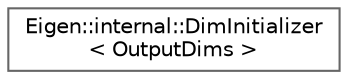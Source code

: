 digraph "类继承关系图"
{
 // LATEX_PDF_SIZE
  bgcolor="transparent";
  edge [fontname=Helvetica,fontsize=10,labelfontname=Helvetica,labelfontsize=10];
  node [fontname=Helvetica,fontsize=10,shape=box,height=0.2,width=0.4];
  rankdir="LR";
  Node0 [id="Node000000",label="Eigen::internal::DimInitializer\l\< OutputDims \>",height=0.2,width=0.4,color="grey40", fillcolor="white", style="filled",URL="$struct_eigen_1_1internal_1_1_dim_initializer.html",tooltip=" "];
}
